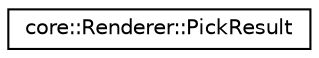 digraph "Graphical Class Hierarchy"
{
 // LATEX_PDF_SIZE
  edge [fontname="Helvetica",fontsize="10",labelfontname="Helvetica",labelfontsize="10"];
  node [fontname="Helvetica",fontsize="10",shape=record];
  rankdir="LR";
  Node0 [label="core::Renderer::PickResult",height=0.2,width=0.4,color="black", fillcolor="white", style="filled",URL="$de/dd3/structcore_1_1Renderer_1_1PickResult.html",tooltip="PickResult Struct containing hit boolean value and Vector3d pos PickResult struct is used to retrieve..."];
}
